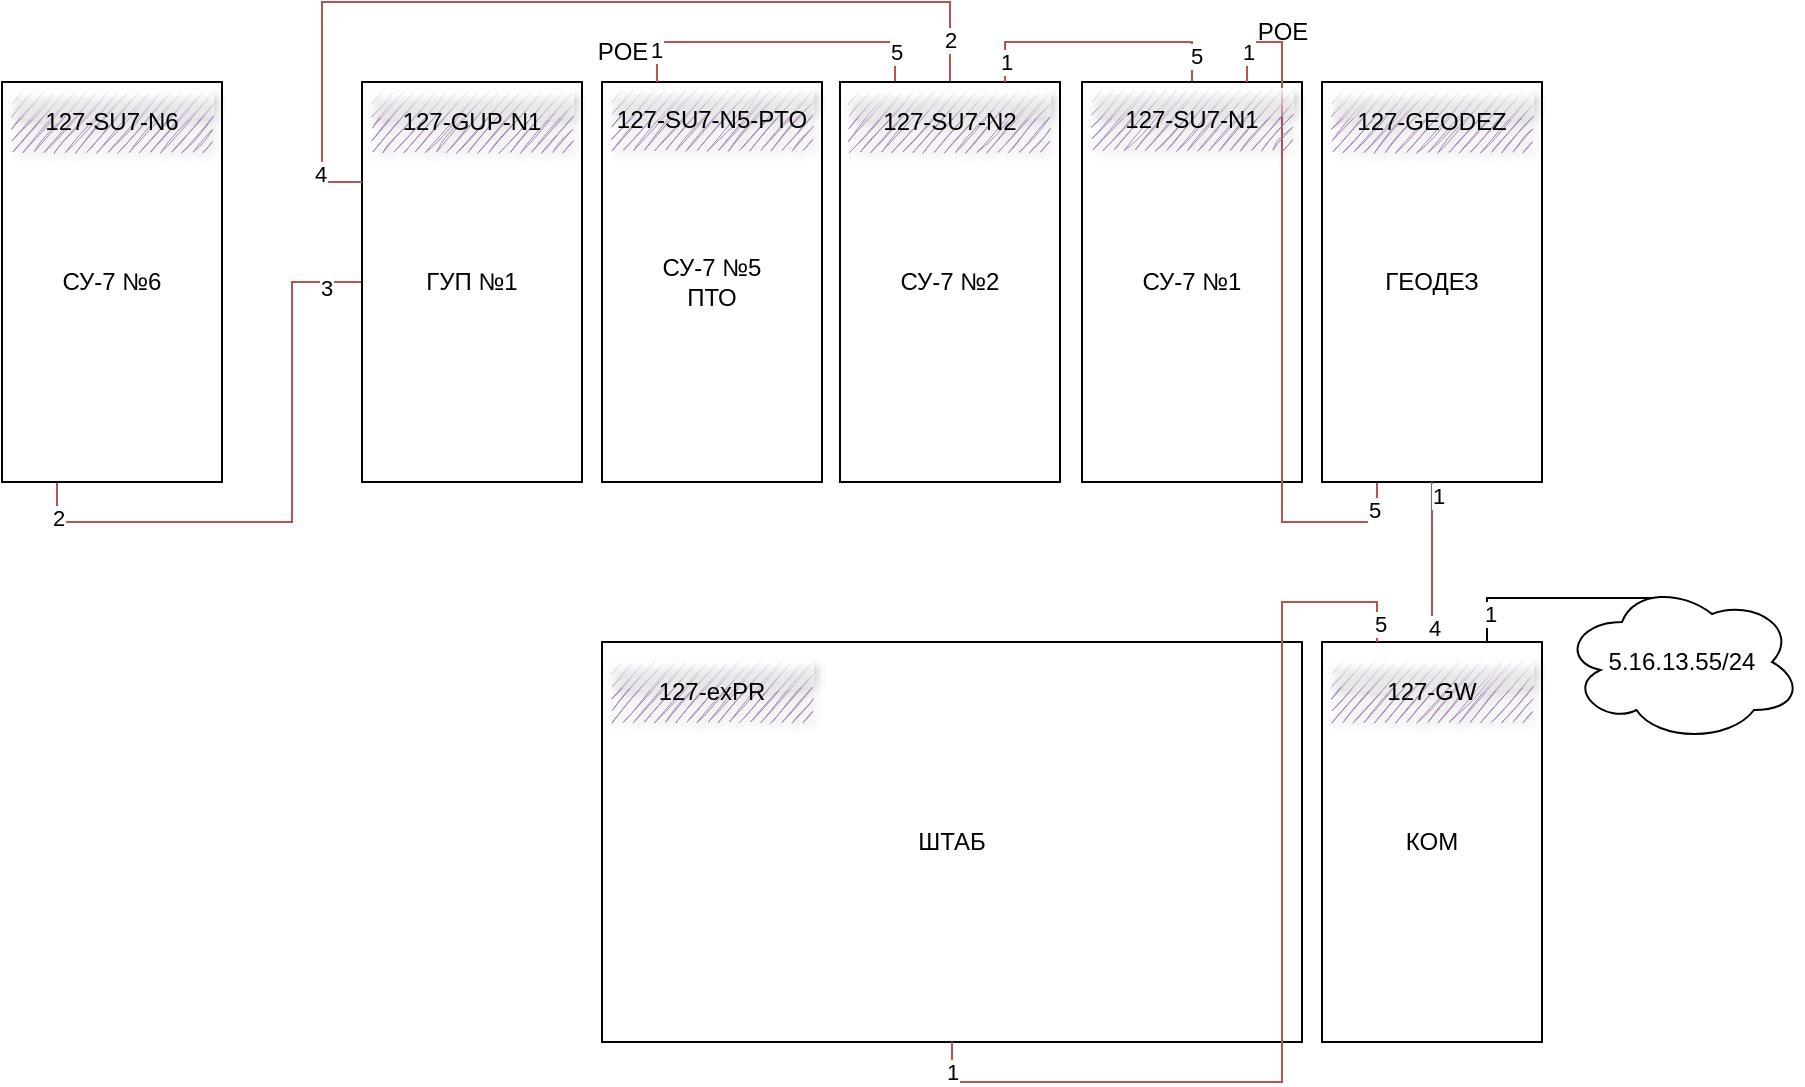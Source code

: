 <mxfile version="20.2.3" type="device"><diagram id="oSjhDn0CYMv7MyV0-UxQ" name="Страница 1"><mxGraphModel dx="1773" dy="591" grid="1" gridSize="10" guides="1" tooltips="1" connect="1" arrows="1" fold="1" page="1" pageScale="1" pageWidth="827" pageHeight="1169" math="0" shadow="0"><root><mxCell id="0"/><mxCell id="1" parent="0"/><mxCell id="508eQNG1E5cZa0BpedJs-34" style="edgeStyle=orthogonalEdgeStyle;rounded=0;orthogonalLoop=1;jettySize=auto;html=1;exitX=0;exitY=0.5;exitDx=0;exitDy=0;entryX=0.25;entryY=1;entryDx=0;entryDy=0;endArrow=none;endFill=0;fillColor=#f8cecc;strokeColor=#b85450;" edge="1" parent="1" source="508eQNG1E5cZa0BpedJs-5" target="508eQNG1E5cZa0BpedJs-13"><mxGeometry relative="1" as="geometry"/></mxCell><mxCell id="508eQNG1E5cZa0BpedJs-35" value="3" style="edgeLabel;html=1;align=center;verticalAlign=middle;resizable=0;points=[];" vertex="1" connectable="0" parent="508eQNG1E5cZa0BpedJs-34"><mxGeometry x="-0.877" y="3" relative="1" as="geometry"><mxPoint as="offset"/></mxGeometry></mxCell><mxCell id="508eQNG1E5cZa0BpedJs-36" value="2" style="edgeLabel;html=1;align=center;verticalAlign=middle;resizable=0;points=[];" vertex="1" connectable="0" parent="508eQNG1E5cZa0BpedJs-34"><mxGeometry x="0.884" y="1" relative="1" as="geometry"><mxPoint x="1" y="1" as="offset"/></mxGeometry></mxCell><mxCell id="508eQNG1E5cZa0BpedJs-5" value="ГУП №1" style="rounded=0;whiteSpace=wrap;html=1;" vertex="1" parent="1"><mxGeometry x="120" y="70" width="110" height="200" as="geometry"/></mxCell><mxCell id="508eQNG1E5cZa0BpedJs-9" value="СУ-7 №5&lt;br&gt;ПТО" style="rounded=0;whiteSpace=wrap;html=1;" vertex="1" parent="1"><mxGeometry x="240" y="70" width="110" height="200" as="geometry"/></mxCell><mxCell id="508eQNG1E5cZa0BpedJs-25" style="edgeStyle=orthogonalEdgeStyle;rounded=0;orthogonalLoop=1;jettySize=auto;html=1;exitX=0.25;exitY=0;exitDx=0;exitDy=0;entryX=0.25;entryY=0;entryDx=0;entryDy=0;endArrow=none;endFill=0;fillColor=#f8cecc;strokeColor=#b85450;" edge="1" parent="1" source="508eQNG1E5cZa0BpedJs-10" target="508eQNG1E5cZa0BpedJs-9"><mxGeometry relative="1" as="geometry"/></mxCell><mxCell id="508eQNG1E5cZa0BpedJs-26" value="5" style="edgeLabel;html=1;align=center;verticalAlign=middle;resizable=0;points=[];" vertex="1" connectable="0" parent="508eQNG1E5cZa0BpedJs-25"><mxGeometry x="-0.811" y="1" relative="1" as="geometry"><mxPoint x="1" as="offset"/></mxGeometry></mxCell><mxCell id="508eQNG1E5cZa0BpedJs-27" value="1" style="edgeLabel;html=1;align=center;verticalAlign=middle;resizable=0;points=[];" vertex="1" connectable="0" parent="508eQNG1E5cZa0BpedJs-25"><mxGeometry x="0.774" y="2" relative="1" as="geometry"><mxPoint x="-3" y="2" as="offset"/></mxGeometry></mxCell><mxCell id="508eQNG1E5cZa0BpedJs-31" style="edgeStyle=orthogonalEdgeStyle;rounded=0;orthogonalLoop=1;jettySize=auto;html=1;exitX=0.5;exitY=0;exitDx=0;exitDy=0;entryX=0;entryY=0.25;entryDx=0;entryDy=0;endArrow=none;endFill=0;fillColor=#f8cecc;strokeColor=#b85450;" edge="1" parent="1" source="508eQNG1E5cZa0BpedJs-10" target="508eQNG1E5cZa0BpedJs-5"><mxGeometry relative="1" as="geometry"><Array as="points"><mxPoint x="414" y="30"/><mxPoint x="100" y="30"/><mxPoint x="100" y="120"/></Array></mxGeometry></mxCell><mxCell id="508eQNG1E5cZa0BpedJs-32" value="4" style="edgeLabel;html=1;align=center;verticalAlign=middle;resizable=0;points=[];" vertex="1" connectable="0" parent="508eQNG1E5cZa0BpedJs-31"><mxGeometry x="0.897" y="-1" relative="1" as="geometry"><mxPoint as="offset"/></mxGeometry></mxCell><mxCell id="508eQNG1E5cZa0BpedJs-33" value="2" style="edgeLabel;html=1;align=center;verticalAlign=middle;resizable=0;points=[];" vertex="1" connectable="0" parent="508eQNG1E5cZa0BpedJs-31"><mxGeometry x="-0.909" relative="1" as="geometry"><mxPoint as="offset"/></mxGeometry></mxCell><mxCell id="508eQNG1E5cZa0BpedJs-10" value="СУ-7 №2" style="rounded=0;whiteSpace=wrap;html=1;" vertex="1" parent="1"><mxGeometry x="359" y="70" width="110" height="200" as="geometry"/></mxCell><mxCell id="508eQNG1E5cZa0BpedJs-23" style="edgeStyle=orthogonalEdgeStyle;rounded=0;orthogonalLoop=1;jettySize=auto;html=1;exitX=0.5;exitY=0;exitDx=0;exitDy=0;entryX=0.75;entryY=0;entryDx=0;entryDy=0;endArrow=none;endFill=0;fillColor=#f8cecc;strokeColor=#b85450;" edge="1" parent="1" source="508eQNG1E5cZa0BpedJs-11" target="508eQNG1E5cZa0BpedJs-10"><mxGeometry relative="1" as="geometry"/></mxCell><mxCell id="508eQNG1E5cZa0BpedJs-24" value="5" style="edgeLabel;html=1;align=center;verticalAlign=middle;resizable=0;points=[];" vertex="1" connectable="0" parent="508eQNG1E5cZa0BpedJs-23"><mxGeometry x="-0.805" y="-2" relative="1" as="geometry"><mxPoint as="offset"/></mxGeometry></mxCell><mxCell id="508eQNG1E5cZa0BpedJs-30" value="1" style="edgeLabel;html=1;align=center;verticalAlign=middle;resizable=0;points=[];" vertex="1" connectable="0" parent="508eQNG1E5cZa0BpedJs-23"><mxGeometry x="0.85" relative="1" as="geometry"><mxPoint as="offset"/></mxGeometry></mxCell><mxCell id="508eQNG1E5cZa0BpedJs-11" value="СУ-7 №1" style="rounded=0;whiteSpace=wrap;html=1;" vertex="1" parent="1"><mxGeometry x="480" y="70" width="110" height="200" as="geometry"/></mxCell><mxCell id="508eQNG1E5cZa0BpedJs-19" style="edgeStyle=orthogonalEdgeStyle;rounded=0;orthogonalLoop=1;jettySize=auto;html=1;exitX=0.25;exitY=1;exitDx=0;exitDy=0;entryX=0.75;entryY=0;entryDx=0;entryDy=0;endArrow=none;endFill=0;fillColor=#f8cecc;strokeColor=#b85450;" edge="1" parent="1" source="508eQNG1E5cZa0BpedJs-12" target="508eQNG1E5cZa0BpedJs-11"><mxGeometry relative="1" as="geometry"/></mxCell><mxCell id="508eQNG1E5cZa0BpedJs-20" value="5" style="edgeLabel;html=1;align=center;verticalAlign=middle;resizable=0;points=[];" vertex="1" connectable="0" parent="508eQNG1E5cZa0BpedJs-19"><mxGeometry x="-0.919" y="-2" relative="1" as="geometry"><mxPoint as="offset"/></mxGeometry></mxCell><mxCell id="508eQNG1E5cZa0BpedJs-21" value="1" style="edgeLabel;html=1;align=center;verticalAlign=middle;resizable=0;points=[];" vertex="1" connectable="0" parent="508eQNG1E5cZa0BpedJs-19"><mxGeometry x="0.913" relative="1" as="geometry"><mxPoint as="offset"/></mxGeometry></mxCell><mxCell id="508eQNG1E5cZa0BpedJs-12" value="ГЕОДЕЗ" style="rounded=0;whiteSpace=wrap;html=1;" vertex="1" parent="1"><mxGeometry x="600" y="70" width="110" height="200" as="geometry"/></mxCell><mxCell id="508eQNG1E5cZa0BpedJs-13" value="СУ-7 №6" style="rounded=0;whiteSpace=wrap;html=1;" vertex="1" parent="1"><mxGeometry x="-60" y="70" width="110" height="200" as="geometry"/></mxCell><mxCell id="508eQNG1E5cZa0BpedJs-16" style="edgeStyle=orthogonalEdgeStyle;rounded=0;orthogonalLoop=1;jettySize=auto;html=1;exitX=0.5;exitY=0;exitDx=0;exitDy=0;entryX=0.5;entryY=1;entryDx=0;entryDy=0;endArrow=none;endFill=0;fillColor=#f8cecc;strokeColor=#b85450;" edge="1" parent="1" source="508eQNG1E5cZa0BpedJs-14" target="508eQNG1E5cZa0BpedJs-12"><mxGeometry relative="1" as="geometry"/></mxCell><mxCell id="508eQNG1E5cZa0BpedJs-17" value="1" style="edgeLabel;html=1;align=center;verticalAlign=middle;resizable=0;points=[];" vertex="1" connectable="0" parent="508eQNG1E5cZa0BpedJs-16"><mxGeometry x="0.837" y="-2" relative="1" as="geometry"><mxPoint x="1" as="offset"/></mxGeometry></mxCell><mxCell id="508eQNG1E5cZa0BpedJs-18" value="4" style="edgeLabel;html=1;align=center;verticalAlign=middle;resizable=0;points=[];" vertex="1" connectable="0" parent="508eQNG1E5cZa0BpedJs-16"><mxGeometry x="-0.807" relative="1" as="geometry"><mxPoint x="1" as="offset"/></mxGeometry></mxCell><mxCell id="508eQNG1E5cZa0BpedJs-14" value="КОМ" style="rounded=0;whiteSpace=wrap;html=1;shadow=0;" vertex="1" parent="1"><mxGeometry x="600" y="350" width="110" height="200" as="geometry"/></mxCell><mxCell id="508eQNG1E5cZa0BpedJs-15" value="ШТАБ" style="rounded=0;whiteSpace=wrap;html=1;" vertex="1" parent="1"><mxGeometry x="240" y="350" width="350" height="200" as="geometry"/></mxCell><mxCell id="508eQNG1E5cZa0BpedJs-28" value="POE" style="text;html=1;align=center;verticalAlign=middle;resizable=0;points=[];autosize=1;strokeColor=none;fillColor=none;" vertex="1" parent="1"><mxGeometry x="225" y="40" width="50" height="30" as="geometry"/></mxCell><mxCell id="508eQNG1E5cZa0BpedJs-29" value="POE" style="text;html=1;align=center;verticalAlign=middle;resizable=0;points=[];autosize=1;strokeColor=none;fillColor=none;" vertex="1" parent="1"><mxGeometry x="555" y="30" width="50" height="30" as="geometry"/></mxCell><mxCell id="508eQNG1E5cZa0BpedJs-37" style="edgeStyle=orthogonalEdgeStyle;rounded=0;orthogonalLoop=1;jettySize=auto;html=1;exitX=0.25;exitY=0;exitDx=0;exitDy=0;entryX=0.5;entryY=1;entryDx=0;entryDy=0;endArrow=none;endFill=0;fillColor=#f8cecc;strokeColor=#b85450;" edge="1" parent="1" source="508eQNG1E5cZa0BpedJs-14" target="508eQNG1E5cZa0BpedJs-15"><mxGeometry relative="1" as="geometry"/></mxCell><mxCell id="508eQNG1E5cZa0BpedJs-38" value="5" style="edgeLabel;html=1;align=center;verticalAlign=middle;resizable=0;points=[];" vertex="1" connectable="0" parent="508eQNG1E5cZa0BpedJs-37"><mxGeometry x="-0.962" y="-1" relative="1" as="geometry"><mxPoint as="offset"/></mxGeometry></mxCell><mxCell id="508eQNG1E5cZa0BpedJs-39" value="1" style="edgeLabel;html=1;align=center;verticalAlign=middle;resizable=0;points=[];" vertex="1" connectable="0" parent="508eQNG1E5cZa0BpedJs-37"><mxGeometry x="0.942" relative="1" as="geometry"><mxPoint as="offset"/></mxGeometry></mxCell><mxCell id="508eQNG1E5cZa0BpedJs-41" style="edgeStyle=orthogonalEdgeStyle;rounded=0;orthogonalLoop=1;jettySize=auto;html=1;exitX=0.4;exitY=0.1;exitDx=0;exitDy=0;exitPerimeter=0;entryX=0.75;entryY=0;entryDx=0;entryDy=0;endArrow=none;endFill=0;" edge="1" parent="1" source="508eQNG1E5cZa0BpedJs-40" target="508eQNG1E5cZa0BpedJs-14"><mxGeometry relative="1" as="geometry"/></mxCell><mxCell id="508eQNG1E5cZa0BpedJs-42" value="1" style="edgeLabel;html=1;align=center;verticalAlign=middle;resizable=0;points=[];" vertex="1" connectable="0" parent="508eQNG1E5cZa0BpedJs-41"><mxGeometry x="0.721" y="1" relative="1" as="geometry"><mxPoint y="1" as="offset"/></mxGeometry></mxCell><mxCell id="508eQNG1E5cZa0BpedJs-40" value="5.16.13.55/24" style="ellipse;shape=cloud;whiteSpace=wrap;html=1;" vertex="1" parent="1"><mxGeometry x="720" y="320" width="120" height="80" as="geometry"/></mxCell><mxCell id="508eQNG1E5cZa0BpedJs-46" value="127-SU7-N5-PTO" style="text;html=1;strokeColor=none;fillColor=#A680B8;align=center;verticalAlign=middle;whiteSpace=wrap;rounded=0;fillStyle=auto;shadow=1;glass=1;sketch=1;" vertex="1" parent="1"><mxGeometry x="245" y="74" width="100" height="30" as="geometry"/></mxCell><mxCell id="508eQNG1E5cZa0BpedJs-47" value="127-SU7-N2" style="text;html=1;strokeColor=none;fillColor=#A680B8;align=center;verticalAlign=middle;whiteSpace=wrap;rounded=0;fillStyle=auto;shadow=1;glass=1;sketch=1;" vertex="1" parent="1"><mxGeometry x="363.5" y="75" width="100" height="30" as="geometry"/></mxCell><mxCell id="508eQNG1E5cZa0BpedJs-48" value="127-SU7-N1" style="text;html=1;strokeColor=none;fillColor=#A680B8;align=center;verticalAlign=middle;whiteSpace=wrap;rounded=0;fillStyle=auto;shadow=1;glass=1;sketch=1;" vertex="1" parent="1"><mxGeometry x="485" y="74" width="100" height="30" as="geometry"/></mxCell><mxCell id="508eQNG1E5cZa0BpedJs-49" value="127-GUP-N1" style="text;html=1;strokeColor=none;fillColor=#A680B8;align=center;verticalAlign=middle;whiteSpace=wrap;rounded=0;fillStyle=auto;shadow=1;glass=1;sketch=1;" vertex="1" parent="1"><mxGeometry x="125" y="75" width="100" height="30" as="geometry"/></mxCell><mxCell id="508eQNG1E5cZa0BpedJs-51" value="127-SU7-N6" style="text;html=1;strokeColor=none;fillColor=#A680B8;align=center;verticalAlign=middle;whiteSpace=wrap;rounded=0;fillStyle=auto;shadow=1;glass=1;sketch=1;" vertex="1" parent="1"><mxGeometry x="-55" y="75" width="100" height="30" as="geometry"/></mxCell><mxCell id="508eQNG1E5cZa0BpedJs-52" value="127-GEODEZ" style="text;html=1;strokeColor=none;fillColor=#A680B8;align=center;verticalAlign=middle;whiteSpace=wrap;rounded=0;fillStyle=auto;shadow=1;glass=1;sketch=1;" vertex="1" parent="1"><mxGeometry x="605" y="75" width="100" height="30" as="geometry"/></mxCell><mxCell id="508eQNG1E5cZa0BpedJs-53" value="127-GW" style="text;html=1;strokeColor=none;fillColor=#A680B8;align=center;verticalAlign=middle;whiteSpace=wrap;rounded=0;fillStyle=auto;shadow=1;glass=1;sketch=1;" vertex="1" parent="1"><mxGeometry x="605" y="360" width="100" height="30" as="geometry"/></mxCell><mxCell id="508eQNG1E5cZa0BpedJs-54" value="127-exPR" style="text;html=1;strokeColor=none;fillColor=#A680B8;align=center;verticalAlign=middle;whiteSpace=wrap;rounded=0;fillStyle=auto;shadow=1;glass=1;sketch=1;" vertex="1" parent="1"><mxGeometry x="245" y="360" width="100" height="30" as="geometry"/></mxCell></root></mxGraphModel></diagram></mxfile>